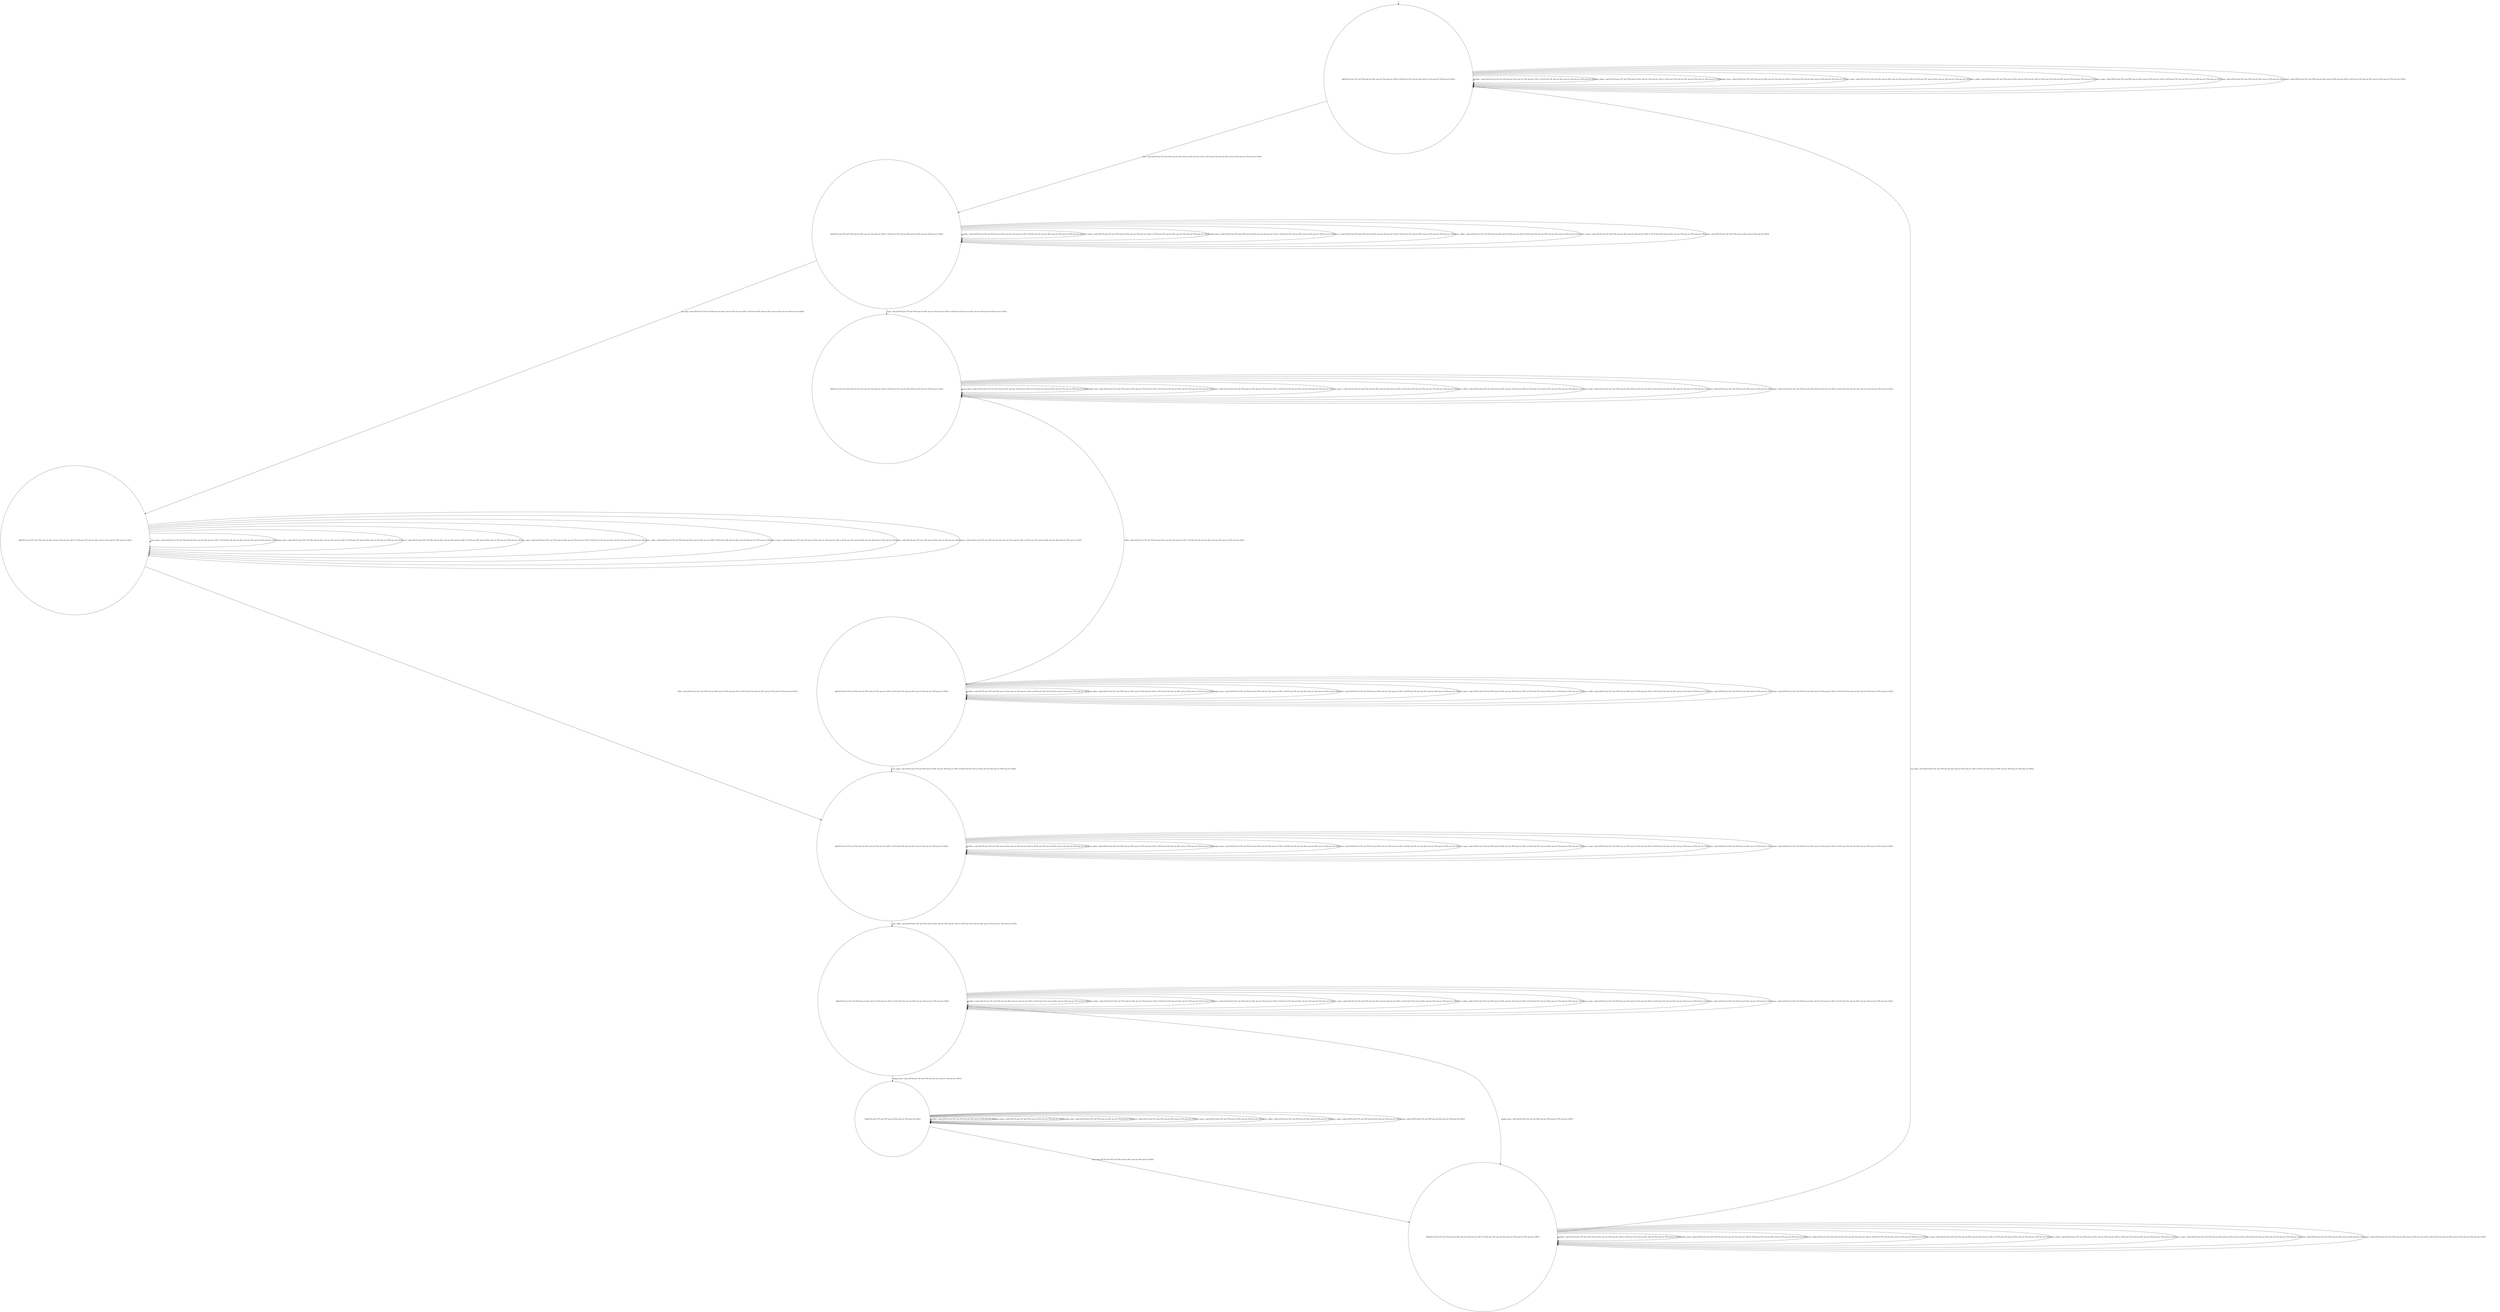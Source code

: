 digraph g {
	edge [lblstyle="above, sloped"];
	s0 [shape="circle" label="0@[((EUR and COF and TON and not DOL and not TEA and not CAP) or (EUR and COF and not DOL and not TEA and not TON and not CAP))]"];
	s1 [shape="circle" label="1@[((EUR and COF and TON and not DOL and not TEA and not CAP) or (EUR and COF and not DOL and not TEA and not TON and not CAP))]"];
	s2 [shape="circle" label="2@[((EUR and COF and TON and not DOL and not TEA and not CAP) or (EUR and COF and not DOL and not TEA and not TON and not CAP))]"];
	s3 [shape="circle" label="3@[((EUR and COF and TON and not DOL and not TEA and not CAP) or (EUR and COF and not DOL and not TEA and not TON and not CAP))]"];
	s4 [shape="circle" label="4@[((EUR and COF and TON and not DOL and not TEA and not CAP) or (EUR and COF and not DOL and not TEA and not TON and not CAP))]"];
	s5 [shape="circle" label="5@[((EUR and COF and TON and not DOL and not TEA and not CAP) or (EUR and COF and not DOL and not TEA and not TON and not CAP))]"];
	s6 [shape="circle" label="6@[((EUR and COF and TON and not DOL and not TEA and not CAP) or (EUR and COF and not DOL and not TEA and not TON and not CAP))]"];
	s7 [shape="circle" label="7@[((EUR and COF and TON and not DOL and not TEA and not CAP))]"];
	s8 [shape="circle" label="8@[((EUR and COF and TON and not DOL and not TEA and not CAP) or (EUR and COF and not DOL and not TEA and not TON and not CAP))]"];
	s0 -> s0 [label="coffee / nok() [((EUR and COF and TON and not DOL and not TEA and not CAP) or (EUR and COF and not DOL and not TEA and not TON and not CAP))]"];
	s0 -> s0 [label="cup_taken / nok() [((EUR and COF and TON and not DOL and not TEA and not CAP) or (EUR and COF and not DOL and not TEA and not TON and not CAP))]"];
	s0 -> s0 [label="display_done / nok() [((EUR and COF and TON and not DOL and not TEA and not CAP) or (EUR and COF and not DOL and not TEA and not TON and not CAP))]"];
	s0 -> s1 [label="euro / ok() [((EUR and COF and TON and not DOL and not TEA and not CAP) or (EUR and COF and not DOL and not TEA and not TON and not CAP))]"];
	s0 -> s0 [label="no_sugar / nok() [((EUR and COF and TON and not DOL and not TEA and not CAP) or (EUR and COF and not DOL and not TEA and not TON and not CAP))]"];
	s0 -> s0 [label="pour_coffee / nok() [((EUR and COF and TON and not DOL and not TEA and not CAP) or (EUR and COF and not DOL and not TEA and not TON and not CAP))]"];
	s0 -> s0 [label="pour_sugar / nok() [((EUR and COF and TON and not DOL and not TEA and not CAP) or (EUR and COF and not DOL and not TEA and not TON and not CAP))]"];
	s0 -> s0 [label="ring / nok() [((EUR and COF and TON and not DOL and not TEA and not CAP))]"];
	s0 -> s0 [label="sugar / nok() [((EUR and COF and TON and not DOL and not TEA and not CAP) or (EUR and COF and not DOL and not TEA and not TON and not CAP))]"];
	s1 -> s1 [label="coffee / nok() [((EUR and COF and TON and not DOL and not TEA and not CAP) or (EUR and COF and not DOL and not TEA and not TON and not CAP))]"];
	s1 -> s1 [label="cup_taken / nok() [((EUR and COF and TON and not DOL and not TEA and not CAP) or (EUR and COF and not DOL and not TEA and not TON and not CAP))]"];
	s1 -> s1 [label="display_done / nok() [((EUR and COF and TON and not DOL and not TEA and not CAP) or (EUR and COF and not DOL and not TEA and not TON and not CAP))]"];
	s1 -> s1 [label="euro / nok() [((EUR and COF and TON and not DOL and not TEA and not CAP) or (EUR and COF and not DOL and not TEA and not TON and not CAP))]"];
	s1 -> s2 [label="no_sugar / ok() [((EUR and COF and TON and not DOL and not TEA and not CAP) or (EUR and COF and not DOL and not TEA and not TON and not CAP))]"];
	s1 -> s1 [label="pour_coffee / nok() [((EUR and COF and TON and not DOL and not TEA and not CAP) or (EUR and COF and not DOL and not TEA and not TON and not CAP))]"];
	s1 -> s1 [label="pour_sugar / nok() [((EUR and COF and TON and not DOL and not TEA and not CAP) or (EUR and COF and not DOL and not TEA and not TON and not CAP))]"];
	s1 -> s1 [label="ring / nok() [((EUR and COF and TON and not DOL and not TEA and not CAP))]"];
	s1 -> s3 [label="sugar / ok() [((EUR and COF and TON and not DOL and not TEA and not CAP) or (EUR and COF and not DOL and not TEA and not TON and not CAP))]"];
	s2 -> s5 [label="coffee / ok() [((EUR and COF and TON and not DOL and not TEA and not CAP) or (EUR and COF and not DOL and not TEA and not TON and not CAP))]"];
	s2 -> s2 [label="cup_taken / nok() [((EUR and COF and TON and not DOL and not TEA and not CAP) or (EUR and COF and not DOL and not TEA and not TON and not CAP))]"];
	s2 -> s2 [label="display_done / nok() [((EUR and COF and TON and not DOL and not TEA and not CAP) or (EUR and COF and not DOL and not TEA and not TON and not CAP))]"];
	s2 -> s2 [label="euro / nok() [((EUR and COF and TON and not DOL and not TEA and not CAP) or (EUR and COF and not DOL and not TEA and not TON and not CAP))]"];
	s2 -> s2 [label="no_sugar / nok() [((EUR and COF and TON and not DOL and not TEA and not CAP) or (EUR and COF and not DOL and not TEA and not TON and not CAP))]"];
	s2 -> s2 [label="pour_coffee / nok() [((EUR and COF and TON and not DOL and not TEA and not CAP) or (EUR and COF and not DOL and not TEA and not TON and not CAP))]"];
	s2 -> s2 [label="pour_sugar / nok() [((EUR and COF and TON and not DOL and not TEA and not CAP) or (EUR and COF and not DOL and not TEA and not TON and not CAP))]"];
	s2 -> s2 [label="ring / nok() [((EUR and COF and TON and not DOL and not TEA and not CAP))]"];
	s2 -> s2 [label="sugar / void() [((EUR and COF and TON and not DOL and not TEA and not CAP) or (EUR and COF and not DOL and not TEA and not TON and not CAP))]"];
	s3 -> s4 [label="coffee / ok() [((EUR and COF and TON and not DOL and not TEA and not CAP) or (EUR and COF and not DOL and not TEA and not TON and not CAP))]"];
	s3 -> s3 [label="cup_taken / nok() [((EUR and COF and TON and not DOL and not TEA and not CAP) or (EUR and COF and not DOL and not TEA and not TON and not CAP))]"];
	s3 -> s3 [label="display_done / nok() [((EUR and COF and TON and not DOL and not TEA and not CAP) or (EUR and COF and not DOL and not TEA and not TON and not CAP))]"];
	s3 -> s3 [label="euro / nok() [((EUR and COF and TON and not DOL and not TEA and not CAP) or (EUR and COF and not DOL and not TEA and not TON and not CAP))]"];
	s3 -> s3 [label="no_sugar / void() [((EUR and COF and TON and not DOL and not TEA and not CAP) or (EUR and COF and not DOL and not TEA and not TON and not CAP))]"];
	s3 -> s3 [label="pour_coffee / nok() [((EUR and COF and TON and not DOL and not TEA and not CAP) or (EUR and COF and not DOL and not TEA and not TON and not CAP))]"];
	s3 -> s3 [label="pour_sugar / nok() [((EUR and COF and TON and not DOL and not TEA and not CAP) or (EUR and COF and not DOL and not TEA and not TON and not CAP))]"];
	s3 -> s3 [label="ring / nok() [((EUR and COF and TON and not DOL and not TEA and not CAP))]"];
	s3 -> s3 [label="sugar / nok() [((EUR and COF and TON and not DOL and not TEA and not CAP) or (EUR and COF and not DOL and not TEA and not TON and not CAP))]"];
	s4 -> s4 [label="coffee / nok() [((EUR and COF and TON and not DOL and not TEA and not CAP) or (EUR and COF and not DOL and not TEA and not TON and not CAP))]"];
	s4 -> s4 [label="cup_taken / nok() [((EUR and COF and TON and not DOL and not TEA and not CAP) or (EUR and COF and not DOL and not TEA and not TON and not CAP))]"];
	s4 -> s4 [label="display_done / nok() [((EUR and COF and TON and not DOL and not TEA and not CAP) or (EUR and COF and not DOL and not TEA and not TON and not CAP))]"];
	s4 -> s4 [label="euro / nok() [((EUR and COF and TON and not DOL and not TEA and not CAP) or (EUR and COF and not DOL and not TEA and not TON and not CAP))]"];
	s4 -> s4 [label="no_sugar / nok() [((EUR and COF and TON and not DOL and not TEA and not CAP) or (EUR and COF and not DOL and not TEA and not TON and not CAP))]"];
	s4 -> s4 [label="pour_coffee / nok() [((EUR and COF and TON and not DOL and not TEA and not CAP) or (EUR and COF and not DOL and not TEA and not TON and not CAP))]"];
	s4 -> s5 [label="pour_sugar / ok() [((EUR and COF and TON and not DOL and not TEA and not CAP) or (EUR and COF and not DOL and not TEA and not TON and not CAP))]"];
	s4 -> s4 [label="ring / nok() [((EUR and COF and TON and not DOL and not TEA and not CAP))]"];
	s4 -> s4 [label="sugar / nok() [((EUR and COF and TON and not DOL and not TEA and not CAP) or (EUR and COF and not DOL and not TEA and not TON and not CAP))]"];
	s5 -> s5 [label="coffee / nok() [((EUR and COF and TON and not DOL and not TEA and not CAP) or (EUR and COF and not DOL and not TEA and not TON and not CAP))]"];
	s5 -> s5 [label="cup_taken / nok() [((EUR and COF and TON and not DOL and not TEA and not CAP) or (EUR and COF and not DOL and not TEA and not TON and not CAP))]"];
	s5 -> s5 [label="display_done / nok() [((EUR and COF and TON and not DOL and not TEA and not CAP) or (EUR and COF and not DOL and not TEA and not TON and not CAP))]"];
	s5 -> s5 [label="euro / nok() [((EUR and COF and TON and not DOL and not TEA and not CAP) or (EUR and COF and not DOL and not TEA and not TON and not CAP))]"];
	s5 -> s5 [label="no_sugar / nok() [((EUR and COF and TON and not DOL and not TEA and not CAP) or (EUR and COF and not DOL and not TEA and not TON and not CAP))]"];
	s5 -> s6 [label="pour_coffee / ok() [((EUR and COF and TON and not DOL and not TEA and not CAP) or (EUR and COF and not DOL and not TEA and not TON and not CAP))]"];
	s5 -> s5 [label="pour_sugar / nok() [((EUR and COF and TON and not DOL and not TEA and not CAP) or (EUR and COF and not DOL and not TEA and not TON and not CAP))]"];
	s5 -> s5 [label="ring / nok() [((EUR and COF and TON and not DOL and not TEA and not CAP))]"];
	s5 -> s5 [label="sugar / nok() [((EUR and COF and TON and not DOL and not TEA and not CAP) or (EUR and COF and not DOL and not TEA and not TON and not CAP))]"];
	s6 -> s6 [label="coffee / nok() [((EUR and COF and TON and not DOL and not TEA and not CAP) or (EUR and COF and not DOL and not TEA and not TON and not CAP))]"];
	s6 -> s6 [label="cup_taken / nok() [((EUR and COF and TON and not DOL and not TEA and not CAP) or (EUR and COF and not DOL and not TEA and not TON and not CAP))]"];
	s6 -> s8 [label="display_done / ok() [((EUR and COF and not DOL and not TEA and not TON and not CAP))]"];
	s6 -> s7 [label="display_done / ok() [((EUR and COF and TON and not DOL and not TEA and not CAP))]"];
	s6 -> s6 [label="euro / nok() [((EUR and COF and TON and not DOL and not TEA and not CAP) or (EUR and COF and not DOL and not TEA and not TON and not CAP))]"];
	s6 -> s6 [label="no_sugar / nok() [((EUR and COF and TON and not DOL and not TEA and not CAP) or (EUR and COF and not DOL and not TEA and not TON and not CAP))]"];
	s6 -> s6 [label="pour_coffee / nok() [((EUR and COF and TON and not DOL and not TEA and not CAP) or (EUR and COF and not DOL and not TEA and not TON and not CAP))]"];
	s6 -> s6 [label="pour_sugar / nok() [((EUR and COF and TON and not DOL and not TEA and not CAP) or (EUR and COF and not DOL and not TEA and not TON and not CAP))]"];
	s6 -> s6 [label="ring / nok() [((EUR and COF and TON and not DOL and not TEA and not CAP))]"];
	s6 -> s6 [label="sugar / nok() [((EUR and COF and TON and not DOL and not TEA and not CAP) or (EUR and COF and not DOL and not TEA and not TON and not CAP))]"];
	s7 -> s7 [label="coffee / nok() [((EUR and COF and TON and not DOL and not TEA and not CAP))]"];
	s7 -> s7 [label="cup_taken / nok() [((EUR and COF and TON and not DOL and not TEA and not CAP))]"];
	s7 -> s7 [label="display_done / nok() [((EUR and COF and TON and not DOL and not TEA and not CAP))]"];
	s7 -> s7 [label="euro / nok() [((EUR and COF and TON and not DOL and not TEA and not CAP))]"];
	s7 -> s7 [label="no_sugar / nok() [((EUR and COF and TON and not DOL and not TEA and not CAP))]"];
	s7 -> s7 [label="pour_coffee / nok() [((EUR and COF and TON and not DOL and not TEA and not CAP))]"];
	s7 -> s7 [label="pour_sugar / nok() [((EUR and COF and TON and not DOL and not TEA and not CAP))]"];
	s7 -> s8 [label="ring / ok() [((EUR and COF and TON and not DOL and not TEA and not CAP))]"];
	s7 -> s7 [label="sugar / nok() [((EUR and COF and TON and not DOL and not TEA and not CAP))]"];
	s8 -> s8 [label="coffee / nok() [((EUR and COF and TON and not DOL and not TEA and not CAP) or (EUR and COF and not DOL and not TEA and not TON and not CAP))]"];
	s8 -> s0 [label="cup_taken / ok() [((EUR and COF and TON and not DOL and not TEA and not CAP) or (EUR and COF and not DOL and not TEA and not TON and not CAP))]"];
	s8 -> s8 [label="display_done / nok() [((EUR and COF and TON and not DOL and not TEA and not CAP) or (EUR and COF and not DOL and not TEA and not TON and not CAP))]"];
	s8 -> s8 [label="euro / nok() [((EUR and COF and TON and not DOL and not TEA and not CAP) or (EUR and COF and not DOL and not TEA and not TON and not CAP))]"];
	s8 -> s8 [label="no_sugar / nok() [((EUR and COF and TON and not DOL and not TEA and not CAP) or (EUR and COF and not DOL and not TEA and not TON and not CAP))]"];
	s8 -> s8 [label="pour_coffee / nok() [((EUR and COF and TON and not DOL and not TEA and not CAP) or (EUR and COF and not DOL and not TEA and not TON and not CAP))]"];
	s8 -> s8 [label="pour_sugar / nok() [((EUR and COF and TON and not DOL and not TEA and not CAP) or (EUR and COF and not DOL and not TEA and not TON and not CAP))]"];
	s8 -> s8 [label="ring / nok() [((EUR and COF and TON and not DOL and not TEA and not CAP))]"];
	s8 -> s8 [label="sugar / nok() [((EUR and COF and TON and not DOL and not TEA and not CAP) or (EUR and COF and not DOL and not TEA and not TON and not CAP))]"];
	__start0 [label="" shape="none" width="0" height="0"];
	__start0 -> s0;
}